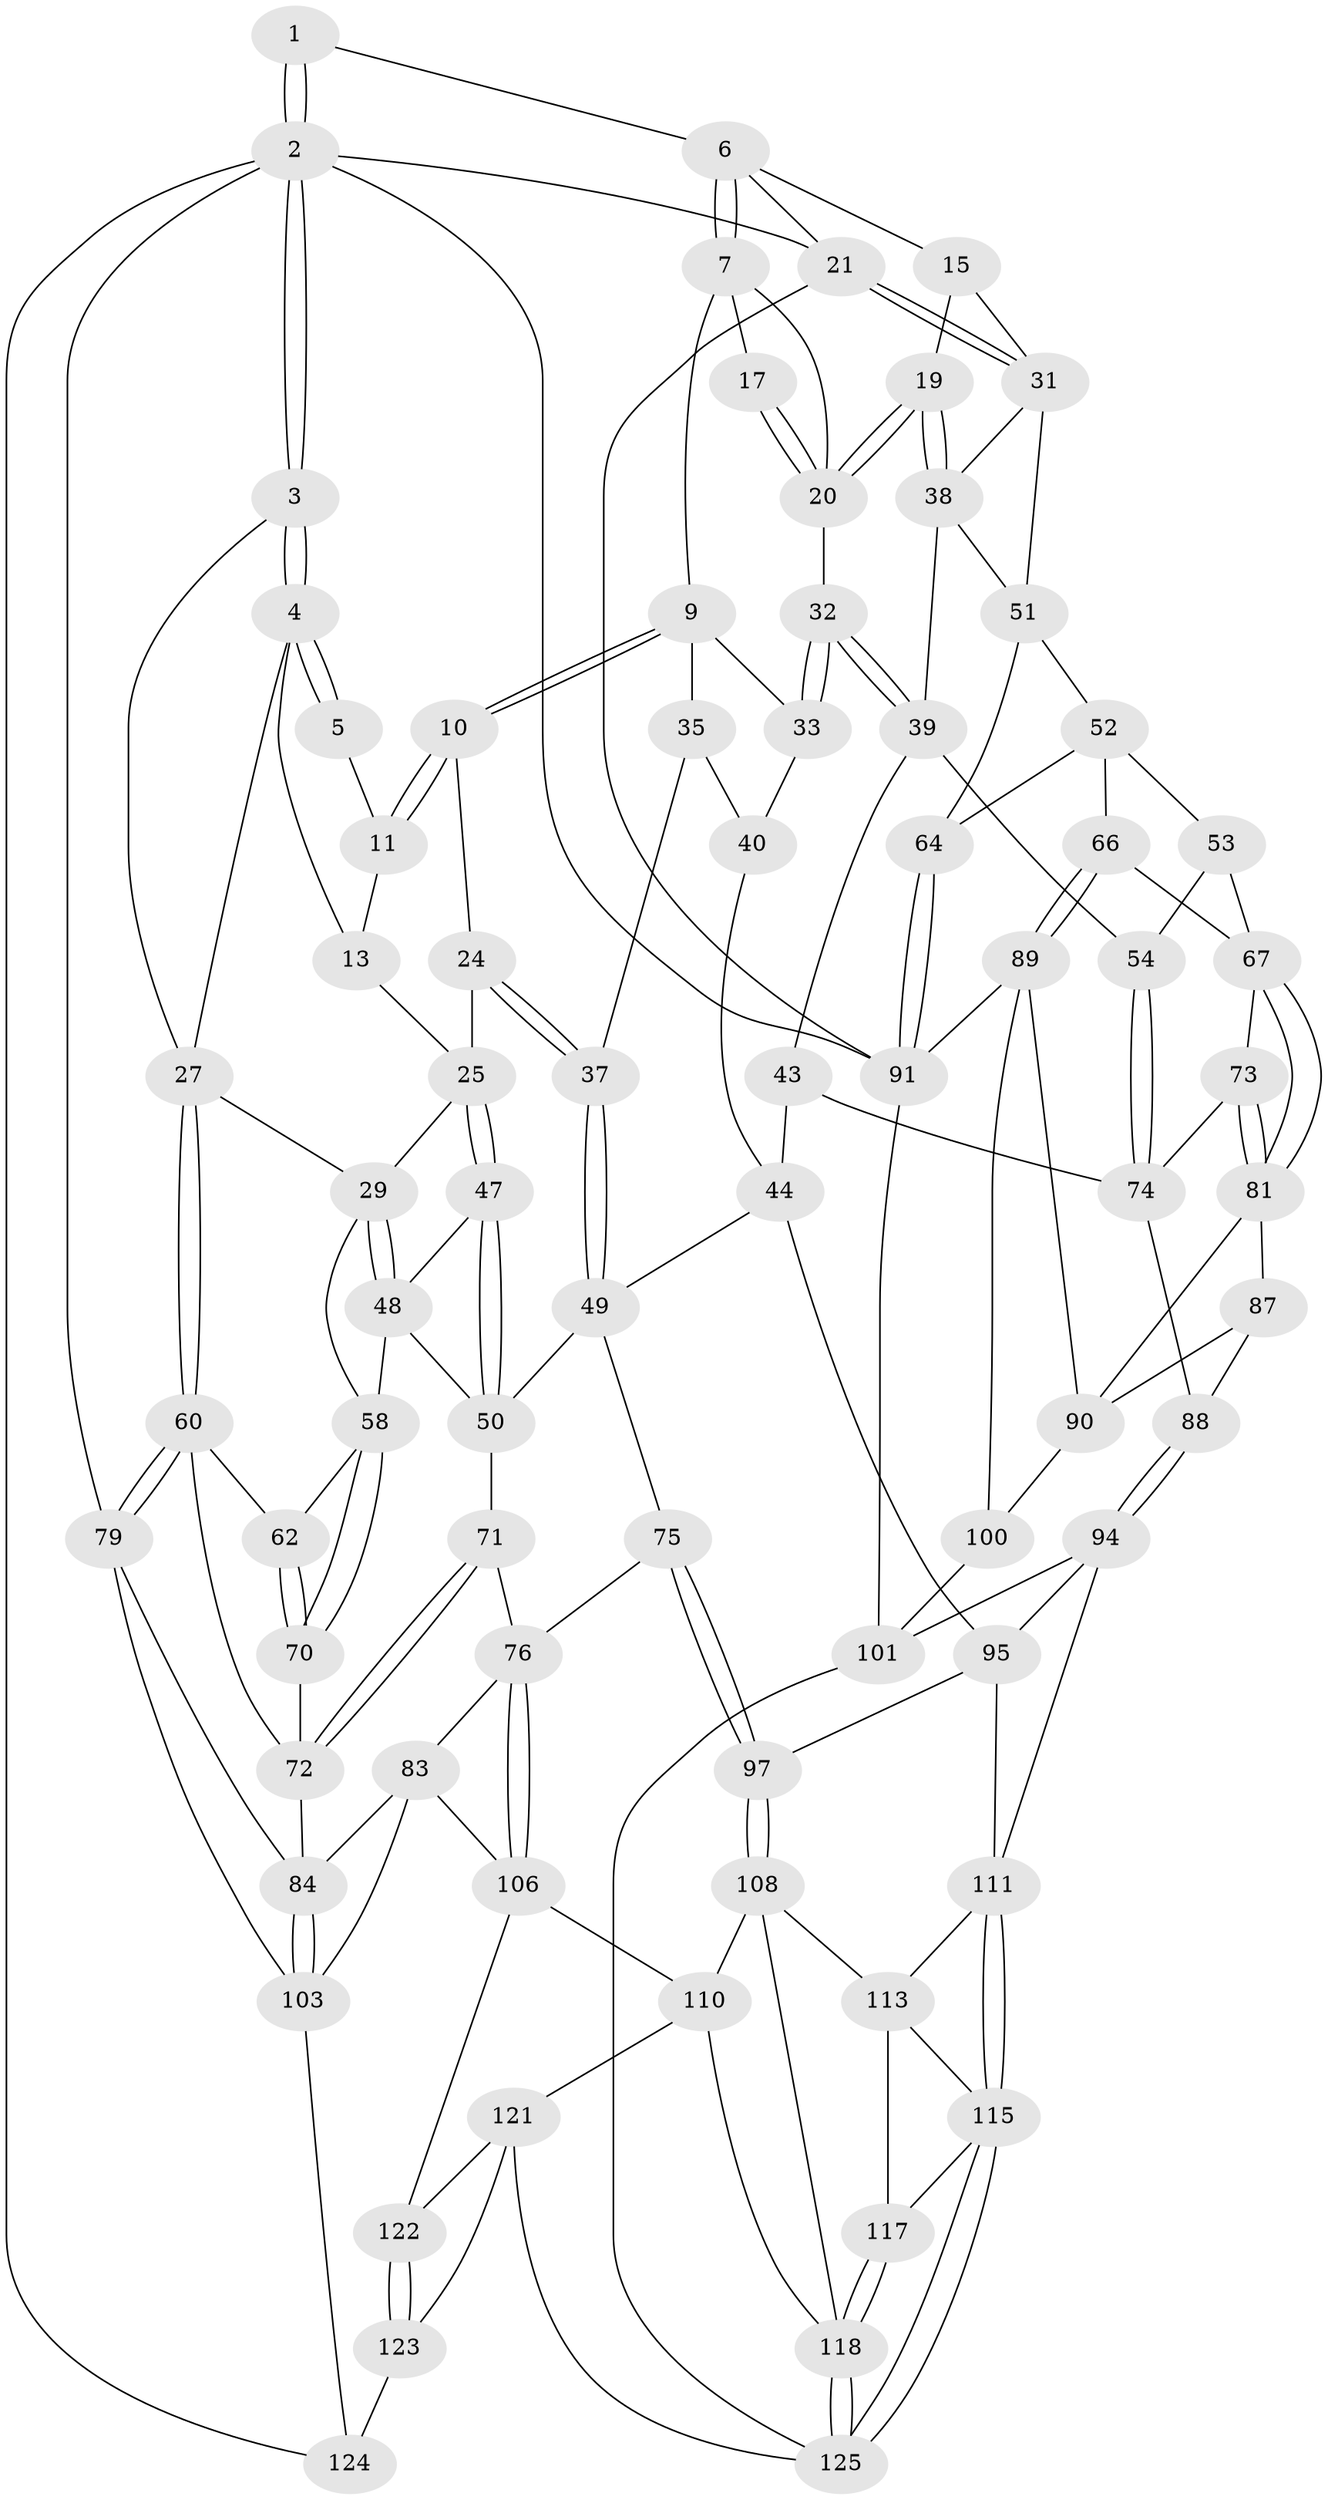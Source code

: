 // original degree distribution, {3: 0.03076923076923077, 6: 0.24615384615384617, 5: 0.49230769230769234, 4: 0.23076923076923078}
// Generated by graph-tools (version 1.1) at 2025/42/03/06/25 10:42:31]
// undirected, 79 vertices, 179 edges
graph export_dot {
graph [start="1"]
  node [color=gray90,style=filled];
  1 [pos="+0.2550686974604856+0"];
  2 [pos="+0+0",super="+80"];
  3 [pos="+0+0.14960272755058357"];
  4 [pos="+0.17006122131851872+0.02436713970116815",super="+14"];
  5 [pos="+0.22691248962452382+0"];
  6 [pos="+0.551306361119251+0",super="+16"];
  7 [pos="+0.5536985078004835+0",super="+8"];
  9 [pos="+0.3540852526432708+0.14996611421275713",super="+34"];
  10 [pos="+0.31073676383277216+0.1639530828072515",super="+23"];
  11 [pos="+0.23064640648778603+0",super="+12"];
  13 [pos="+0.17125264895074493+0.13490815413663168"];
  15 [pos="+0.9369761085651852+0",super="+18"];
  17 [pos="+0.8421900188748156+0.07408040940032314"];
  19 [pos="+0.84445086414169+0.24443692855627133"];
  20 [pos="+0.8046438365028911+0.12810815056486474",super="+22"];
  21 [pos="+1+0"];
  24 [pos="+0.2789298096522053+0.2638627519920977"];
  25 [pos="+0.26858322216470804+0.26866907082891617",super="+26"];
  27 [pos="+0+0.21478050192414708",super="+28"];
  29 [pos="+0.10868043704861523+0.3090324643282302",super="+30"];
  31 [pos="+1+0.15192586113644252",super="+45"];
  32 [pos="+0.5835834098979837+0.19732628530812474"];
  33 [pos="+0.5272238651215436+0.21432350894966282"];
  35 [pos="+0.43910477946432014+0.25895973607441614",super="+36"];
  37 [pos="+0.35759303716724056+0.31233445785338654"];
  38 [pos="+0.8396320478406566+0.25955750153636276",super="+46"];
  39 [pos="+0.6213386102191524+0.26247771279625615",super="+42"];
  40 [pos="+0.5030969025643101+0.2300995032030867",super="+41"];
  43 [pos="+0.5606537356478374+0.4616654607133308"];
  44 [pos="+0.5568111224773474+0.46411777559825657",super="+55"];
  47 [pos="+0.26272358926041894+0.3717755972566609"];
  48 [pos="+0.1968664350505742+0.4443926116040423",super="+57"];
  49 [pos="+0.3528957027736148+0.44388694221434855",super="+56"];
  50 [pos="+0.31364465725109575+0.4627976632218648",super="+69"];
  51 [pos="+0.8480910614958012+0.3625152955265568",super="+63"];
  52 [pos="+0.8448766960479958+0.39062133818202066",super="+65"];
  53 [pos="+0.8365665030377832+0.400564531163865"];
  54 [pos="+0.7797335945867374+0.43406630030500015"];
  58 [pos="+0.09737587330988345+0.47481377288166077",super="+59"];
  60 [pos="+0+0.5726980677564764",super="+61"];
  62 [pos="+0.01939558190735106+0.5136221891946046"];
  64 [pos="+1+0.42834366685390335"];
  66 [pos="+0.926539160999455+0.5495308606951722"];
  67 [pos="+0.8975414937358869+0.5374228818312189",super="+68"];
  70 [pos="+0.08051981475105358+0.5049558226368595"];
  71 [pos="+0.24030538361586373+0.5593232482440118"];
  72 [pos="+0.12807337866053925+0.5360015471770562",super="+82"];
  73 [pos="+0.8095628265904934+0.5537413561749429"];
  74 [pos="+0.7735236451393799+0.5401789159463065",super="+78"];
  75 [pos="+0.38245061132993374+0.5995271714952929"];
  76 [pos="+0.3204320656079179+0.6240718321271194",super="+77"];
  79 [pos="+0+0.7193913601754812",super="+98"];
  81 [pos="+0.8386157708012031+0.5944225146811757",super="+86"];
  83 [pos="+0.1807677274070719+0.6319157012380495",super="+105"];
  84 [pos="+0.16716811377168975+0.6372380140213205",super="+85"];
  87 [pos="+0.7758382329537021+0.6366923134208832"];
  88 [pos="+0.7302208669047935+0.6181484370211713"];
  89 [pos="+0.929862073292018+0.567724958651756",super="+92"];
  90 [pos="+0.8776522260070118+0.6343139896500479",super="+99"];
  91 [pos="+1+0.7552063688931562",super="+93"];
  94 [pos="+0.6979830048716102+0.6547917757802132",super="+102"];
  95 [pos="+0.5969108125131358+0.6556245980339042",super="+96"];
  97 [pos="+0.5115533008613461+0.6963036087273846"];
  100 [pos="+0.8964400280400248+0.7894293264475136"];
  101 [pos="+0.8535844260196407+0.8242169589076519",super="+126"];
  103 [pos="+0.08293812784917692+0.7808001789918294",super="+104"];
  106 [pos="+0.33291318477044696+0.7209985453103076",super="+107"];
  108 [pos="+0.49047497493218467+0.7397705134670964",super="+109"];
  110 [pos="+0.4067980854666129+0.7637925013384715",super="+120"];
  111 [pos="+0.7200864658929134+0.8428996614714688",super="+112"];
  113 [pos="+0.5857483045670948+0.775174305618444",super="+114"];
  115 [pos="+0.705667987364917+0.8578894252916043",super="+116"];
  117 [pos="+0.558436814912309+0.843515538351976"];
  118 [pos="+0.5060662061339293+0.927727749432327",super="+119"];
  121 [pos="+0.37424307645610444+0.9090621632853767",super="+129"];
  122 [pos="+0.2566125517888178+0.903969825445789"];
  123 [pos="+0.20851694096788376+0.9626242299963809",super="+130"];
  124 [pos="+0.09480072365417554+0.9048375303304848",super="+128"];
  125 [pos="+0.6083751667377707+1",super="+127"];
  1 -- 2;
  1 -- 2;
  1 -- 6;
  2 -- 3;
  2 -- 3;
  2 -- 21;
  2 -- 79;
  2 -- 91;
  2 -- 124;
  3 -- 4;
  3 -- 4;
  3 -- 27;
  4 -- 5;
  4 -- 5;
  4 -- 13;
  4 -- 27;
  5 -- 11;
  6 -- 7;
  6 -- 7;
  6 -- 21;
  6 -- 15;
  7 -- 17;
  7 -- 9;
  7 -- 20;
  9 -- 10;
  9 -- 10;
  9 -- 35;
  9 -- 33;
  10 -- 11 [weight=2];
  10 -- 11;
  10 -- 24;
  11 -- 13;
  13 -- 25;
  15 -- 19;
  15 -- 31;
  17 -- 20;
  17 -- 20;
  19 -- 20;
  19 -- 20;
  19 -- 38;
  19 -- 38;
  20 -- 32;
  21 -- 31;
  21 -- 31;
  21 -- 91;
  24 -- 25;
  24 -- 37;
  24 -- 37;
  25 -- 47;
  25 -- 47;
  25 -- 29;
  27 -- 60;
  27 -- 60;
  27 -- 29;
  29 -- 48;
  29 -- 48;
  29 -- 58;
  31 -- 51;
  31 -- 38;
  32 -- 33;
  32 -- 33;
  32 -- 39;
  32 -- 39;
  33 -- 40;
  35 -- 40 [weight=2];
  35 -- 37;
  37 -- 49;
  37 -- 49;
  38 -- 39;
  38 -- 51;
  39 -- 43;
  39 -- 54;
  40 -- 44;
  43 -- 44;
  43 -- 74;
  44 -- 49;
  44 -- 95;
  47 -- 48;
  47 -- 50;
  47 -- 50;
  48 -- 50;
  48 -- 58;
  49 -- 50;
  49 -- 75;
  50 -- 71;
  51 -- 52;
  51 -- 64;
  52 -- 53;
  52 -- 64;
  52 -- 66;
  53 -- 54;
  53 -- 67;
  54 -- 74;
  54 -- 74;
  58 -- 70;
  58 -- 70;
  58 -- 62;
  60 -- 79;
  60 -- 79;
  60 -- 62;
  60 -- 72;
  62 -- 70;
  62 -- 70;
  64 -- 91;
  64 -- 91;
  66 -- 67;
  66 -- 89;
  66 -- 89;
  67 -- 81;
  67 -- 81;
  67 -- 73;
  70 -- 72;
  71 -- 72;
  71 -- 72;
  71 -- 76;
  72 -- 84;
  73 -- 74;
  73 -- 81;
  73 -- 81;
  74 -- 88;
  75 -- 76;
  75 -- 97;
  75 -- 97;
  76 -- 106;
  76 -- 106;
  76 -- 83;
  79 -- 84;
  79 -- 103;
  81 -- 90;
  81 -- 87;
  83 -- 84;
  83 -- 106;
  83 -- 103;
  84 -- 103;
  84 -- 103;
  87 -- 88;
  87 -- 90;
  88 -- 94;
  88 -- 94;
  89 -- 90;
  89 -- 91;
  89 -- 100;
  90 -- 100;
  91 -- 101;
  94 -- 95;
  94 -- 101;
  94 -- 111;
  95 -- 97;
  95 -- 111;
  97 -- 108;
  97 -- 108;
  100 -- 101;
  101 -- 125;
  103 -- 124;
  106 -- 110;
  106 -- 122;
  108 -- 110;
  108 -- 118;
  108 -- 113;
  110 -- 121;
  110 -- 118;
  111 -- 115;
  111 -- 115;
  111 -- 113;
  113 -- 115;
  113 -- 117;
  115 -- 125;
  115 -- 125;
  115 -- 117;
  117 -- 118;
  117 -- 118;
  118 -- 125;
  118 -- 125;
  121 -- 122;
  121 -- 123;
  121 -- 125;
  122 -- 123;
  122 -- 123;
  123 -- 124 [weight=2];
}
